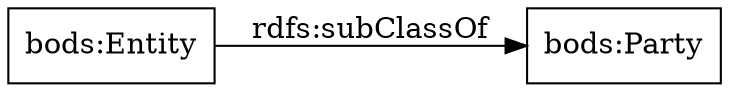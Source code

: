 digraph ar2dtool_diagram { 
rankdir=LR;
size="1000"
node [shape = rectangle, color="black"]; "bods:Party" "bods:Entity" ; /*classes style*/
	"bods:Entity" -> "bods:Party" [ label = "rdfs:subClassOf" ];

}

